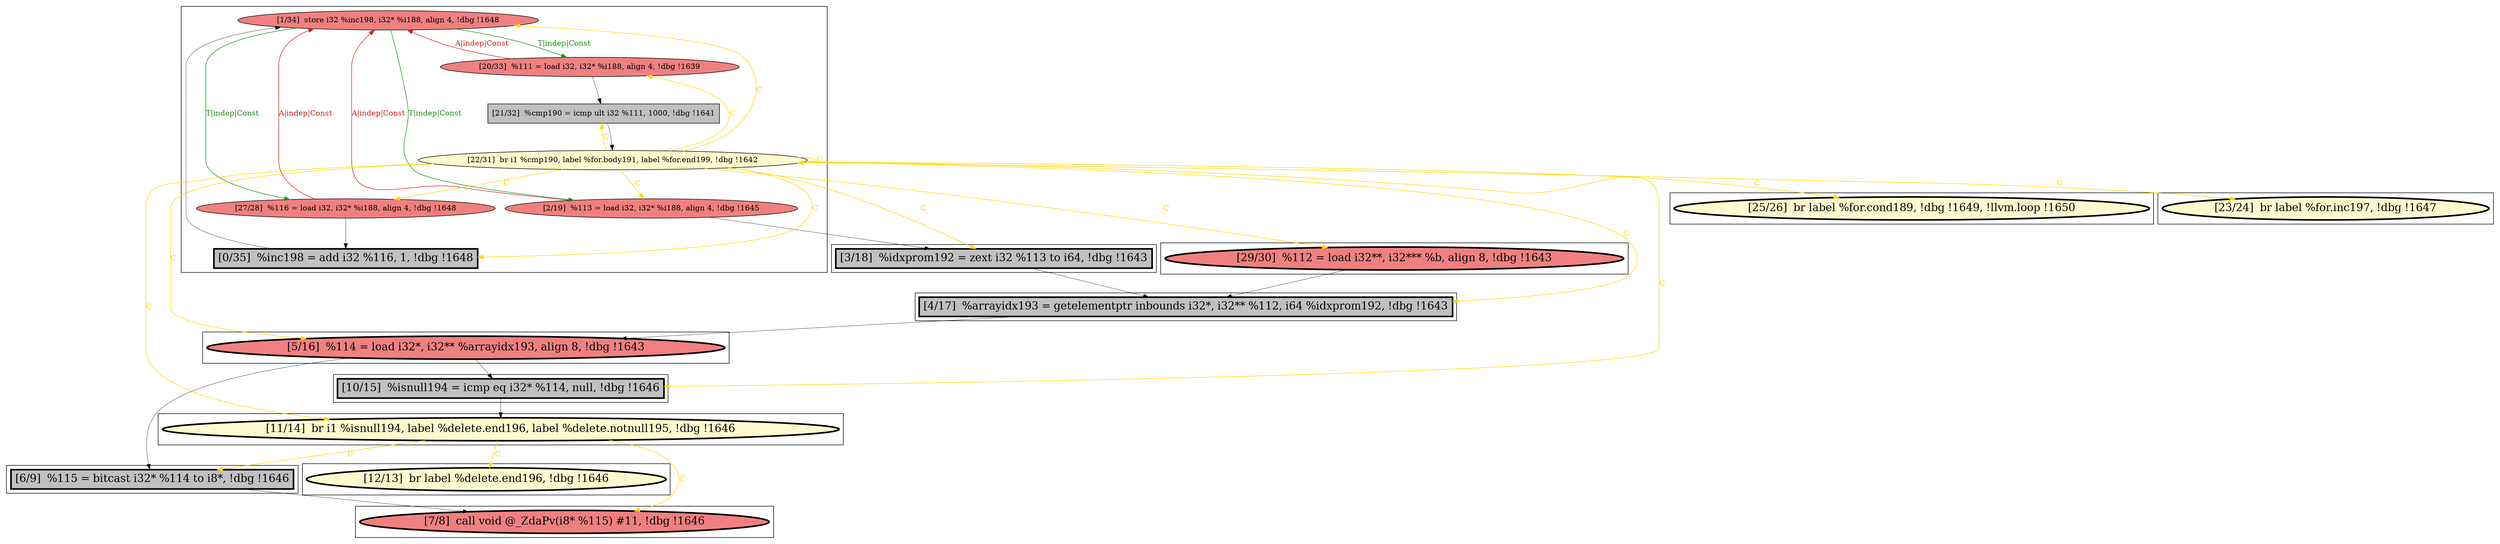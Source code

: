 
digraph G {



node5666->node5668 [style=solid,color=forestgreen,label="T|indep|Const",penwidth=1.0,fontcolor=forestgreen ]
node5669->node5667 [style=solid,color=black,label="",penwidth=0.5,fontcolor=black ]
node5664->node5665 [style=solid,color=black,label="",penwidth=0.5,fontcolor=black ]
node5661->node5659 [style=solid,color=black,label="",penwidth=0.5,fontcolor=black ]
node5666->node5663 [style=solid,color=forestgreen,label="T|indep|Const",penwidth=1.0,fontcolor=forestgreen ]
node5665->node5666 [style=solid,color=black,label="",penwidth=0.5,fontcolor=black ]
node5668->node5666 [style=solid,color=firebrick3,label="A|indep|Const",penwidth=1.0,fontcolor=firebrick3 ]
node5660->node5670 [style=solid,color=gold,label="C",penwidth=1.0,fontcolor=gold ]
node5666->node5664 [style=solid,color=forestgreen,label="T|indep|Const",penwidth=1.0,fontcolor=forestgreen ]
node5673->node5660 [style=solid,color=black,label="",penwidth=0.5,fontcolor=black ]
node5664->node5666 [style=solid,color=firebrick3,label="A|indep|Const",penwidth=1.0,fontcolor=firebrick3 ]
node5667->node5663 [style=solid,color=gold,label="C",penwidth=1.0,fontcolor=gold ]
node5662->node5674 [style=solid,color=black,label="",penwidth=0.5,fontcolor=black ]
node5671->node5674 [style=solid,color=black,label="",penwidth=0.5,fontcolor=black ]
node5667->node5661 [style=solid,color=gold,label="C",penwidth=1.0,fontcolor=gold ]
node5667->node5675 [style=solid,color=gold,label="C",penwidth=1.0,fontcolor=gold ]
node5667->node5667 [style=solid,color=gold,label="C",penwidth=1.0,fontcolor=gold ]
node5667->node5671 [style=solid,color=gold,label="C",penwidth=1.0,fontcolor=gold ]
node5663->node5666 [style=solid,color=firebrick3,label="A|indep|Const",penwidth=1.0,fontcolor=firebrick3 ]
node5667->node5673 [style=solid,color=gold,label="C",penwidth=1.0,fontcolor=gold ]
node5667->node5666 [style=solid,color=gold,label="C",penwidth=1.0,fontcolor=gold ]
node5667->node5676 [style=solid,color=gold,label="C",penwidth=1.0,fontcolor=gold ]
node5667->node5674 [style=solid,color=gold,label="C",penwidth=1.0,fontcolor=gold ]
node5661->node5673 [style=solid,color=black,label="",penwidth=0.5,fontcolor=black ]
node5667->node5662 [style=solid,color=gold,label="C",penwidth=1.0,fontcolor=gold ]
node5660->node5659 [style=solid,color=gold,label="C",penwidth=1.0,fontcolor=gold ]
node5667->node5669 [style=solid,color=gold,label="C",penwidth=1.0,fontcolor=gold ]
node5667->node5668 [style=solid,color=gold,label="C",penwidth=1.0,fontcolor=gold ]
node5663->node5669 [style=solid,color=black,label="",penwidth=0.5,fontcolor=black ]
node5659->node5672 [style=solid,color=black,label="",penwidth=0.5,fontcolor=black ]
node5660->node5672 [style=solid,color=gold,label="C",penwidth=1.0,fontcolor=gold ]
node5674->node5661 [style=solid,color=black,label="",penwidth=0.5,fontcolor=black ]
node5667->node5660 [style=solid,color=gold,label="C",penwidth=1.0,fontcolor=gold ]
node5667->node5665 [style=solid,color=gold,label="C",penwidth=1.0,fontcolor=gold ]
node5667->node5664 [style=solid,color=gold,label="C",penwidth=1.0,fontcolor=gold ]
node5668->node5671 [style=solid,color=black,label="",penwidth=0.5,fontcolor=black ]


subgraph cluster11 {


node5676 [penwidth=3.0,fontsize=20,fillcolor=lemonchiffon,label="[23/24]  br label %for.inc197, !dbg !1647",shape=ellipse,style=filled ]



}

subgraph cluster10 {


node5675 [penwidth=3.0,fontsize=20,fillcolor=lemonchiffon,label="[25/26]  br label %for.cond189, !dbg !1649, !llvm.loop !1650",shape=ellipse,style=filled ]



}

subgraph cluster9 {


node5674 [penwidth=3.0,fontsize=20,fillcolor=grey,label="[4/17]  %arrayidx193 = getelementptr inbounds i32*, i32** %112, i64 %idxprom192, !dbg !1643",shape=rectangle,style=filled ]



}

subgraph cluster8 {


node5673 [penwidth=3.0,fontsize=20,fillcolor=grey,label="[10/15]  %isnull194 = icmp eq i32* %114, null, !dbg !1646",shape=rectangle,style=filled ]



}

subgraph cluster7 {


node5672 [penwidth=3.0,fontsize=20,fillcolor=lightcoral,label="[7/8]  call void @_ZdaPv(i8* %115) #11, !dbg !1646",shape=ellipse,style=filled ]



}

subgraph cluster6 {


node5671 [penwidth=3.0,fontsize=20,fillcolor=grey,label="[3/18]  %idxprom192 = zext i32 %113 to i64, !dbg !1643",shape=rectangle,style=filled ]



}

subgraph cluster0 {


node5659 [penwidth=3.0,fontsize=20,fillcolor=grey,label="[6/9]  %115 = bitcast i32* %114 to i8*, !dbg !1646",shape=rectangle,style=filled ]



}

subgraph cluster5 {


node5670 [penwidth=3.0,fontsize=20,fillcolor=lemonchiffon,label="[12/13]  br label %delete.end196, !dbg !1646",shape=ellipse,style=filled ]



}

subgraph cluster1 {


node5660 [penwidth=3.0,fontsize=20,fillcolor=lemonchiffon,label="[11/14]  br i1 %isnull194, label %delete.end196, label %delete.notnull195, !dbg !1646",shape=ellipse,style=filled ]



}

subgraph cluster2 {


node5661 [penwidth=3.0,fontsize=20,fillcolor=lightcoral,label="[5/16]  %114 = load i32*, i32** %arrayidx193, align 8, !dbg !1643",shape=ellipse,style=filled ]



}

subgraph cluster3 {


node5662 [penwidth=3.0,fontsize=20,fillcolor=lightcoral,label="[29/30]  %112 = load i32**, i32*** %b, align 8, !dbg !1643",shape=ellipse,style=filled ]



}

subgraph cluster4 {


node5669 [fillcolor=grey,label="[21/32]  %cmp190 = icmp ult i32 %111, 1000, !dbg !1641",shape=rectangle,style=filled ]
node5664 [fillcolor=lightcoral,label="[27/28]  %116 = load i32, i32* %i188, align 4, !dbg !1648",shape=ellipse,style=filled ]
node5667 [fillcolor=lemonchiffon,label="[22/31]  br i1 %cmp190, label %for.body191, label %for.end199, !dbg !1642",shape=ellipse,style=filled ]
node5663 [fillcolor=lightcoral,label="[20/33]  %111 = load i32, i32* %i188, align 4, !dbg !1639",shape=ellipse,style=filled ]
node5665 [penwidth=3.0,fontsize=20,fillcolor=grey,label="[0/35]  %inc198 = add i32 %116, 1, !dbg !1648",shape=rectangle,style=filled ]
node5666 [fillcolor=lightcoral,label="[1/34]  store i32 %inc198, i32* %i188, align 4, !dbg !1648",shape=ellipse,style=filled ]
node5668 [fillcolor=lightcoral,label="[2/19]  %113 = load i32, i32* %i188, align 4, !dbg !1645",shape=ellipse,style=filled ]



}

}
